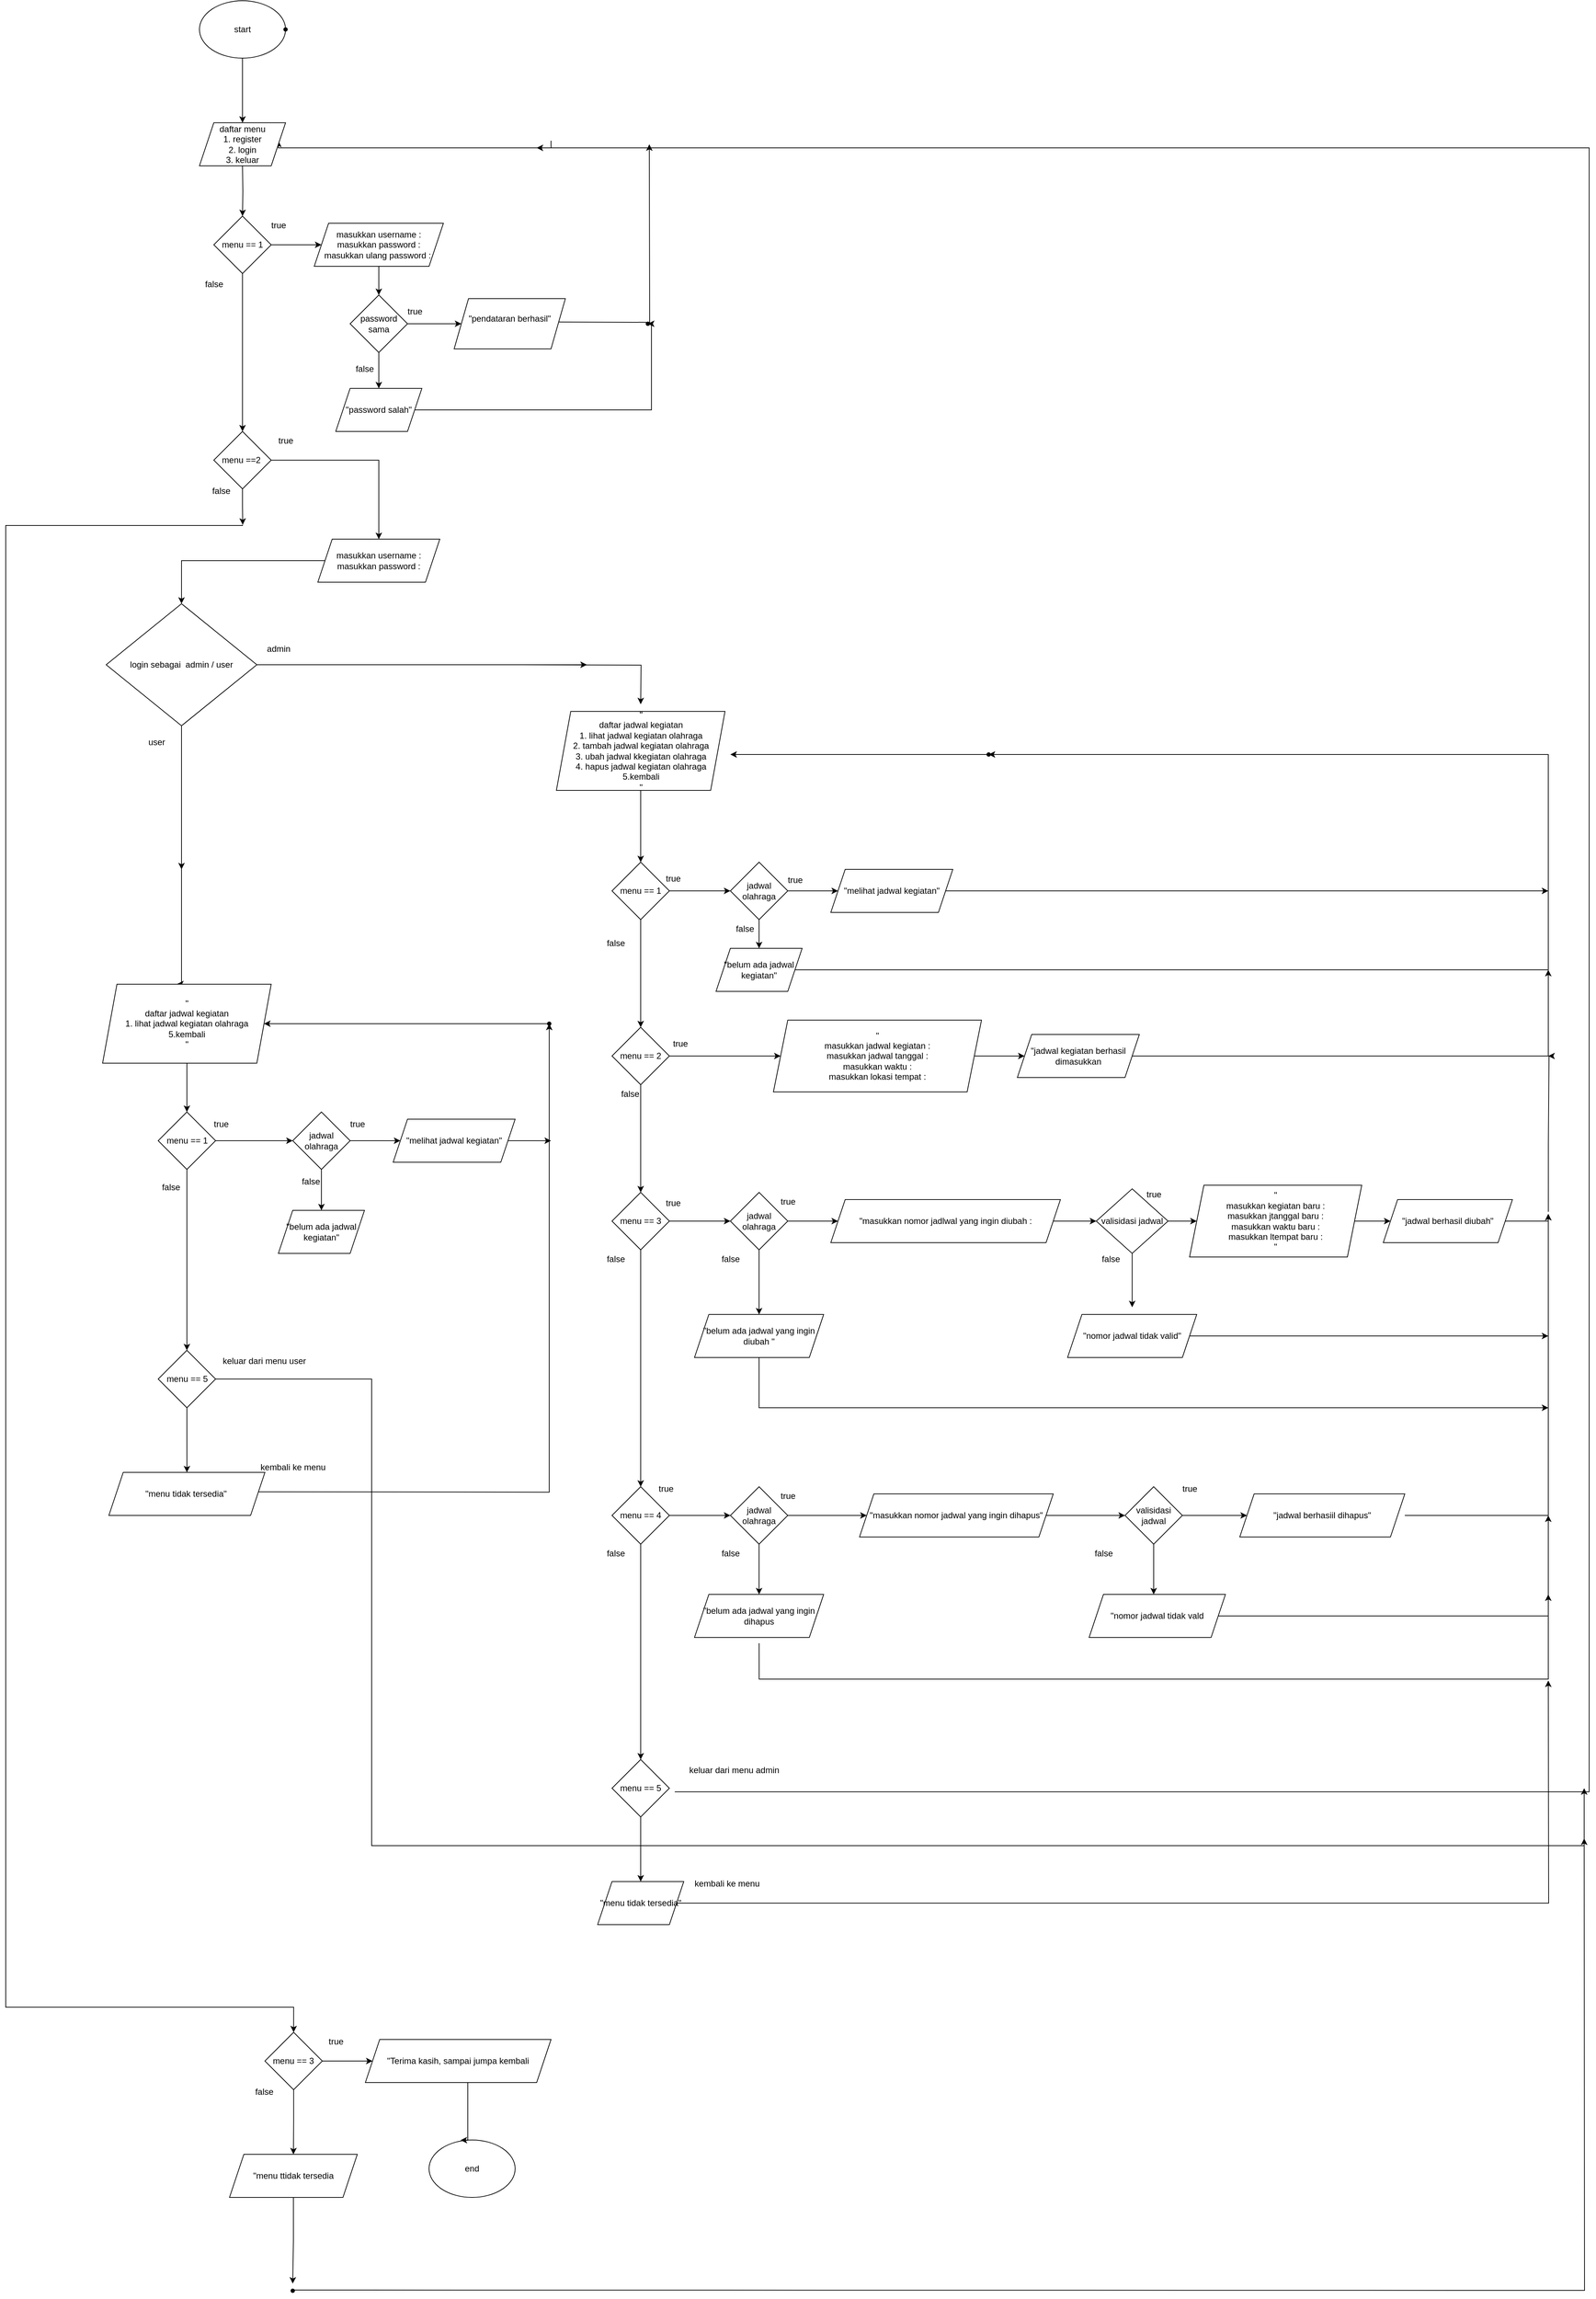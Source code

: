 <mxfile version="24.7.17">
  <diagram id="C5RBs43oDa-KdzZeNtuy" name="Page-1">
    <mxGraphModel dx="2625" dy="1553" grid="1" gridSize="10" guides="1" tooltips="1" connect="1" arrows="1" fold="1" page="1" pageScale="1" pageWidth="827" pageHeight="1169" math="0" shadow="0">
      <root>
        <mxCell id="WIyWlLk6GJQsqaUBKTNV-0" />
        <mxCell id="WIyWlLk6GJQsqaUBKTNV-1" parent="WIyWlLk6GJQsqaUBKTNV-0" />
        <mxCell id="mRxtp63wtM8b86C5hlCR-3" value="" style="edgeStyle=orthogonalEdgeStyle;rounded=0;orthogonalLoop=1;jettySize=auto;html=1;" edge="1" parent="WIyWlLk6GJQsqaUBKTNV-1" source="mRxtp63wtM8b86C5hlCR-1">
          <mxGeometry relative="1" as="geometry">
            <mxPoint x="400.0" y="170" as="targetPoint" />
          </mxGeometry>
        </mxCell>
        <mxCell id="mRxtp63wtM8b86C5hlCR-1" value="start" style="ellipse;whiteSpace=wrap;html=1;" vertex="1" parent="WIyWlLk6GJQsqaUBKTNV-1">
          <mxGeometry x="340" width="120" height="80" as="geometry" />
        </mxCell>
        <mxCell id="mRxtp63wtM8b86C5hlCR-5" value="" style="edgeStyle=orthogonalEdgeStyle;rounded=0;orthogonalLoop=1;jettySize=auto;html=1;" edge="1" parent="WIyWlLk6GJQsqaUBKTNV-1" target="mRxtp63wtM8b86C5hlCR-4">
          <mxGeometry relative="1" as="geometry">
            <mxPoint x="400.0" y="230" as="sourcePoint" />
          </mxGeometry>
        </mxCell>
        <mxCell id="mRxtp63wtM8b86C5hlCR-7" value="" style="edgeStyle=orthogonalEdgeStyle;rounded=0;orthogonalLoop=1;jettySize=auto;html=1;" edge="1" parent="WIyWlLk6GJQsqaUBKTNV-1" source="mRxtp63wtM8b86C5hlCR-4" target="mRxtp63wtM8b86C5hlCR-6">
          <mxGeometry relative="1" as="geometry" />
        </mxCell>
        <mxCell id="mRxtp63wtM8b86C5hlCR-15" value="" style="edgeStyle=orthogonalEdgeStyle;rounded=0;orthogonalLoop=1;jettySize=auto;html=1;" edge="1" parent="WIyWlLk6GJQsqaUBKTNV-1" source="mRxtp63wtM8b86C5hlCR-4" target="mRxtp63wtM8b86C5hlCR-14">
          <mxGeometry relative="1" as="geometry" />
        </mxCell>
        <mxCell id="mRxtp63wtM8b86C5hlCR-4" value="menu == 1" style="rhombus;whiteSpace=wrap;html=1;" vertex="1" parent="WIyWlLk6GJQsqaUBKTNV-1">
          <mxGeometry x="360" y="300" width="80" height="80" as="geometry" />
        </mxCell>
        <mxCell id="mRxtp63wtM8b86C5hlCR-41" value="" style="edgeStyle=orthogonalEdgeStyle;rounded=0;orthogonalLoop=1;jettySize=auto;html=1;" edge="1" parent="WIyWlLk6GJQsqaUBKTNV-1" source="mRxtp63wtM8b86C5hlCR-6" target="mRxtp63wtM8b86C5hlCR-40">
          <mxGeometry relative="1" as="geometry" />
        </mxCell>
        <mxCell id="mRxtp63wtM8b86C5hlCR-6" value="masukkan username :&lt;div&gt;masukkan password :&lt;/div&gt;&lt;div&gt;masukkan ulang password :&amp;nbsp;&lt;/div&gt;" style="shape=parallelogram;perimeter=parallelogramPerimeter;whiteSpace=wrap;html=1;fixedSize=1;" vertex="1" parent="WIyWlLk6GJQsqaUBKTNV-1">
          <mxGeometry x="500" y="310" width="180" height="60" as="geometry" />
        </mxCell>
        <mxCell id="mRxtp63wtM8b86C5hlCR-13" value="" style="edgeStyle=orthogonalEdgeStyle;rounded=0;orthogonalLoop=1;jettySize=auto;html=1;entryX=1;entryY=0.5;entryDx=0;entryDy=0;" edge="1" parent="WIyWlLk6GJQsqaUBKTNV-1">
          <mxGeometry relative="1" as="geometry">
            <mxPoint x="830" y="195" as="sourcePoint" />
            <mxPoint x="450.0" y="195" as="targetPoint" />
            <Array as="points">
              <mxPoint x="830" y="205" />
              <mxPoint x="450" y="205" />
            </Array>
          </mxGeometry>
        </mxCell>
        <mxCell id="mRxtp63wtM8b86C5hlCR-12" value="" style="shape=waypoint;sketch=0;size=6;pointerEvents=1;points=[];fillColor=default;resizable=0;rotatable=0;perimeter=centerPerimeter;snapToPoint=1;" vertex="1" parent="WIyWlLk6GJQsqaUBKTNV-1">
          <mxGeometry x="450" y="30" width="20" height="20" as="geometry" />
        </mxCell>
        <mxCell id="mRxtp63wtM8b86C5hlCR-23" value="" style="edgeStyle=orthogonalEdgeStyle;rounded=0;orthogonalLoop=1;jettySize=auto;html=1;" edge="1" parent="WIyWlLk6GJQsqaUBKTNV-1" source="mRxtp63wtM8b86C5hlCR-14" target="mRxtp63wtM8b86C5hlCR-22">
          <mxGeometry relative="1" as="geometry">
            <Array as="points">
              <mxPoint x="590" y="640" />
            </Array>
          </mxGeometry>
        </mxCell>
        <mxCell id="mRxtp63wtM8b86C5hlCR-168" value="" style="edgeStyle=orthogonalEdgeStyle;rounded=0;orthogonalLoop=1;jettySize=auto;html=1;entryX=0.5;entryY=0;entryDx=0;entryDy=0;" edge="1" parent="WIyWlLk6GJQsqaUBKTNV-1" target="mRxtp63wtM8b86C5hlCR-167">
          <mxGeometry relative="1" as="geometry">
            <mxPoint x="400.0" y="730.0" as="sourcePoint" />
            <mxPoint x="480" y="2795" as="targetPoint" />
            <Array as="points">
              <mxPoint x="70" y="731" />
              <mxPoint x="70" y="2795" />
              <mxPoint x="471" y="2795" />
            </Array>
          </mxGeometry>
        </mxCell>
        <mxCell id="mRxtp63wtM8b86C5hlCR-182" style="edgeStyle=orthogonalEdgeStyle;rounded=0;orthogonalLoop=1;jettySize=auto;html=1;exitX=0.5;exitY=1;exitDx=0;exitDy=0;" edge="1" parent="WIyWlLk6GJQsqaUBKTNV-1" source="mRxtp63wtM8b86C5hlCR-14">
          <mxGeometry relative="1" as="geometry">
            <mxPoint x="400.333" y="730.0" as="targetPoint" />
          </mxGeometry>
        </mxCell>
        <mxCell id="mRxtp63wtM8b86C5hlCR-14" value="menu ==2&amp;nbsp;" style="rhombus;whiteSpace=wrap;html=1;" vertex="1" parent="WIyWlLk6GJQsqaUBKTNV-1">
          <mxGeometry x="360" y="600" width="80" height="80" as="geometry" />
        </mxCell>
        <mxCell id="mRxtp63wtM8b86C5hlCR-19" value="true" style="text;html=1;align=center;verticalAlign=middle;resizable=0;points=[];autosize=1;strokeColor=none;fillColor=none;" vertex="1" parent="WIyWlLk6GJQsqaUBKTNV-1">
          <mxGeometry x="430" y="298" width="40" height="30" as="geometry" />
        </mxCell>
        <mxCell id="mRxtp63wtM8b86C5hlCR-20" value="false" style="text;html=1;align=center;verticalAlign=middle;resizable=0;points=[];autosize=1;strokeColor=none;fillColor=none;" vertex="1" parent="WIyWlLk6GJQsqaUBKTNV-1">
          <mxGeometry x="335" y="380" width="50" height="30" as="geometry" />
        </mxCell>
        <mxCell id="mRxtp63wtM8b86C5hlCR-29" value="" style="edgeStyle=orthogonalEdgeStyle;rounded=0;orthogonalLoop=1;jettySize=auto;html=1;" edge="1" parent="WIyWlLk6GJQsqaUBKTNV-1" source="mRxtp63wtM8b86C5hlCR-22" target="mRxtp63wtM8b86C5hlCR-28">
          <mxGeometry relative="1" as="geometry" />
        </mxCell>
        <mxCell id="mRxtp63wtM8b86C5hlCR-22" value="masukkan username :&lt;div&gt;masukkan password :&lt;/div&gt;" style="shape=parallelogram;perimeter=parallelogramPerimeter;whiteSpace=wrap;html=1;fixedSize=1;" vertex="1" parent="WIyWlLk6GJQsqaUBKTNV-1">
          <mxGeometry x="505" y="750" width="170" height="60" as="geometry" />
        </mxCell>
        <mxCell id="mRxtp63wtM8b86C5hlCR-55" style="edgeStyle=orthogonalEdgeStyle;rounded=0;orthogonalLoop=1;jettySize=auto;html=1;entryX=0.442;entryY=-0.003;entryDx=0;entryDy=0;entryPerimeter=0;" edge="1" parent="WIyWlLk6GJQsqaUBKTNV-1" target="mRxtp63wtM8b86C5hlCR-145">
          <mxGeometry relative="1" as="geometry">
            <mxPoint x="590" y="1340" as="targetPoint" />
            <mxPoint x="315" y="1160" as="sourcePoint" />
            <Array as="points">
              <mxPoint x="315" y="1370" />
            </Array>
          </mxGeometry>
        </mxCell>
        <mxCell id="mRxtp63wtM8b86C5hlCR-28" value="login sebagai&amp;nbsp; admin / user" style="rhombus;whiteSpace=wrap;html=1;" vertex="1" parent="WIyWlLk6GJQsqaUBKTNV-1">
          <mxGeometry x="210" y="840" width="210" height="170" as="geometry" />
        </mxCell>
        <mxCell id="mRxtp63wtM8b86C5hlCR-61" value="" style="edgeStyle=orthogonalEdgeStyle;rounded=0;orthogonalLoop=1;jettySize=auto;html=1;" edge="1" parent="WIyWlLk6GJQsqaUBKTNV-1">
          <mxGeometry relative="1" as="geometry">
            <mxPoint x="955" y="1100" as="sourcePoint" />
            <mxPoint x="955" y="1200" as="targetPoint" />
          </mxGeometry>
        </mxCell>
        <mxCell id="mRxtp63wtM8b86C5hlCR-222" style="edgeStyle=orthogonalEdgeStyle;rounded=0;orthogonalLoop=1;jettySize=auto;html=1;exitX=1;exitY=0.5;exitDx=0;exitDy=0;" edge="1" parent="WIyWlLk6GJQsqaUBKTNV-1" source="mRxtp63wtM8b86C5hlCR-38">
          <mxGeometry relative="1" as="geometry">
            <mxPoint x="450.148" y="200" as="targetPoint" />
          </mxGeometry>
        </mxCell>
        <mxCell id="mRxtp63wtM8b86C5hlCR-38" value="daftar menu&lt;div&gt;1. register&lt;/div&gt;&lt;div&gt;2. login&lt;/div&gt;&lt;div&gt;3. keluar&lt;/div&gt;" style="shape=parallelogram;perimeter=parallelogramPerimeter;whiteSpace=wrap;html=1;fixedSize=1;" vertex="1" parent="WIyWlLk6GJQsqaUBKTNV-1">
          <mxGeometry x="340" y="170" width="120" height="60" as="geometry" />
        </mxCell>
        <mxCell id="mRxtp63wtM8b86C5hlCR-43" value="" style="edgeStyle=orthogonalEdgeStyle;rounded=0;orthogonalLoop=1;jettySize=auto;html=1;" edge="1" parent="WIyWlLk6GJQsqaUBKTNV-1" source="mRxtp63wtM8b86C5hlCR-40" target="mRxtp63wtM8b86C5hlCR-42">
          <mxGeometry relative="1" as="geometry" />
        </mxCell>
        <mxCell id="mRxtp63wtM8b86C5hlCR-45" value="" style="edgeStyle=orthogonalEdgeStyle;rounded=0;orthogonalLoop=1;jettySize=auto;html=1;" edge="1" parent="WIyWlLk6GJQsqaUBKTNV-1" source="mRxtp63wtM8b86C5hlCR-40" target="mRxtp63wtM8b86C5hlCR-44">
          <mxGeometry relative="1" as="geometry" />
        </mxCell>
        <mxCell id="mRxtp63wtM8b86C5hlCR-40" value="password sama" style="rhombus;whiteSpace=wrap;html=1;" vertex="1" parent="WIyWlLk6GJQsqaUBKTNV-1">
          <mxGeometry x="550" y="410" width="80" height="80" as="geometry" />
        </mxCell>
        <mxCell id="mRxtp63wtM8b86C5hlCR-49" value="" style="edgeStyle=orthogonalEdgeStyle;rounded=0;orthogonalLoop=1;jettySize=auto;html=1;" edge="1" parent="WIyWlLk6GJQsqaUBKTNV-1">
          <mxGeometry relative="1" as="geometry">
            <mxPoint x="827.001" y="447.457" as="sourcePoint" />
            <mxPoint x="967" y="200" as="targetPoint" />
          </mxGeometry>
        </mxCell>
        <mxCell id="mRxtp63wtM8b86C5hlCR-42" value="&quot;pendataran berhasil&quot;&lt;div&gt;&lt;br&gt;&lt;/div&gt;" style="shape=parallelogram;perimeter=parallelogramPerimeter;whiteSpace=wrap;html=1;fixedSize=1;" vertex="1" parent="WIyWlLk6GJQsqaUBKTNV-1">
          <mxGeometry x="695" y="415" width="155" height="70" as="geometry" />
        </mxCell>
        <mxCell id="mRxtp63wtM8b86C5hlCR-47" value="" style="edgeStyle=orthogonalEdgeStyle;rounded=0;orthogonalLoop=1;jettySize=auto;html=1;" edge="1" parent="WIyWlLk6GJQsqaUBKTNV-1" source="mRxtp63wtM8b86C5hlCR-44" target="mRxtp63wtM8b86C5hlCR-46">
          <mxGeometry relative="1" as="geometry">
            <Array as="points">
              <mxPoint x="970" y="570" />
              <mxPoint x="970" y="450" />
            </Array>
          </mxGeometry>
        </mxCell>
        <mxCell id="mRxtp63wtM8b86C5hlCR-44" value="&quot;password salah&quot;" style="shape=parallelogram;perimeter=parallelogramPerimeter;whiteSpace=wrap;html=1;fixedSize=1;" vertex="1" parent="WIyWlLk6GJQsqaUBKTNV-1">
          <mxGeometry x="530" y="540" width="120" height="60" as="geometry" />
        </mxCell>
        <mxCell id="mRxtp63wtM8b86C5hlCR-46" value="" style="shape=waypoint;sketch=0;size=6;pointerEvents=1;points=[];fillColor=default;resizable=0;rotatable=0;perimeter=centerPerimeter;snapToPoint=1;" vertex="1" parent="WIyWlLk6GJQsqaUBKTNV-1">
          <mxGeometry x="955" y="440" width="20" height="20" as="geometry" />
        </mxCell>
        <mxCell id="mRxtp63wtM8b86C5hlCR-51" value="true" style="text;html=1;align=center;verticalAlign=middle;resizable=0;points=[];autosize=1;strokeColor=none;fillColor=none;" vertex="1" parent="WIyWlLk6GJQsqaUBKTNV-1">
          <mxGeometry x="620" y="418" width="40" height="30" as="geometry" />
        </mxCell>
        <mxCell id="mRxtp63wtM8b86C5hlCR-53" value="false" style="text;html=1;align=center;verticalAlign=middle;resizable=0;points=[];autosize=1;strokeColor=none;fillColor=none;" vertex="1" parent="WIyWlLk6GJQsqaUBKTNV-1">
          <mxGeometry x="545" y="498" width="50" height="30" as="geometry" />
        </mxCell>
        <mxCell id="mRxtp63wtM8b86C5hlCR-56" value="" style="edgeStyle=orthogonalEdgeStyle;rounded=0;orthogonalLoop=1;jettySize=auto;html=1;" edge="1" parent="WIyWlLk6GJQsqaUBKTNV-1" source="mRxtp63wtM8b86C5hlCR-28">
          <mxGeometry relative="1" as="geometry">
            <mxPoint x="315" y="1210" as="targetPoint" />
            <mxPoint x="485" y="925" as="sourcePoint" />
            <Array as="points">
              <mxPoint x="315" y="1070" />
              <mxPoint x="315" y="1070" />
            </Array>
          </mxGeometry>
        </mxCell>
        <mxCell id="mRxtp63wtM8b86C5hlCR-57" value="" style="edgeStyle=orthogonalEdgeStyle;rounded=0;orthogonalLoop=1;jettySize=auto;html=1;" edge="1" parent="WIyWlLk6GJQsqaUBKTNV-1" source="mRxtp63wtM8b86C5hlCR-28">
          <mxGeometry relative="1" as="geometry">
            <mxPoint x="880" y="925" as="targetPoint" />
            <mxPoint x="695" y="925" as="sourcePoint" />
            <Array as="points" />
          </mxGeometry>
        </mxCell>
        <mxCell id="mRxtp63wtM8b86C5hlCR-59" style="edgeStyle=orthogonalEdgeStyle;rounded=0;orthogonalLoop=1;jettySize=auto;html=1;entryX=0.5;entryY=0;entryDx=0;entryDy=0;" edge="1" parent="WIyWlLk6GJQsqaUBKTNV-1">
          <mxGeometry relative="1" as="geometry">
            <mxPoint x="955" y="980" as="targetPoint" />
            <mxPoint x="790" y="925" as="sourcePoint" />
          </mxGeometry>
        </mxCell>
        <mxCell id="mRxtp63wtM8b86C5hlCR-62" style="edgeStyle=orthogonalEdgeStyle;rounded=0;orthogonalLoop=1;jettySize=auto;html=1;" edge="1" parent="WIyWlLk6GJQsqaUBKTNV-1" source="mRxtp63wtM8b86C5hlCR-60">
          <mxGeometry relative="1" as="geometry">
            <mxPoint x="1080" y="1240" as="targetPoint" />
          </mxGeometry>
        </mxCell>
        <mxCell id="mRxtp63wtM8b86C5hlCR-85" value="" style="edgeStyle=orthogonalEdgeStyle;rounded=0;orthogonalLoop=1;jettySize=auto;html=1;" edge="1" parent="WIyWlLk6GJQsqaUBKTNV-1" source="mRxtp63wtM8b86C5hlCR-60" target="mRxtp63wtM8b86C5hlCR-84">
          <mxGeometry relative="1" as="geometry" />
        </mxCell>
        <mxCell id="mRxtp63wtM8b86C5hlCR-60" value="menu == 1" style="rhombus;whiteSpace=wrap;html=1;" vertex="1" parent="WIyWlLk6GJQsqaUBKTNV-1">
          <mxGeometry x="915" y="1200" width="80" height="80" as="geometry" />
        </mxCell>
        <mxCell id="mRxtp63wtM8b86C5hlCR-63" value="&quot;&lt;div&gt;daftar jadwal kegiatan&lt;/div&gt;&lt;div&gt;1. lihat jadwal kegiatan olahraga&lt;/div&gt;&lt;div&gt;2. tambah jadwal kegiatan olahraga&lt;/div&gt;&lt;div&gt;3. ubah jadwal kkegiatan olahraga&lt;/div&gt;&lt;div&gt;4. hapus jadwal kegiatan olahraga&lt;/div&gt;&lt;div&gt;5.kembali&lt;/div&gt;&lt;div&gt;&quot;&lt;/div&gt;" style="shape=parallelogram;perimeter=parallelogramPerimeter;whiteSpace=wrap;html=1;fixedSize=1;" vertex="1" parent="WIyWlLk6GJQsqaUBKTNV-1">
          <mxGeometry x="837.5" y="990" width="235" height="110" as="geometry" />
        </mxCell>
        <mxCell id="mRxtp63wtM8b86C5hlCR-68" value="" style="edgeStyle=orthogonalEdgeStyle;rounded=0;orthogonalLoop=1;jettySize=auto;html=1;" edge="1" parent="WIyWlLk6GJQsqaUBKTNV-1" source="mRxtp63wtM8b86C5hlCR-66" target="mRxtp63wtM8b86C5hlCR-67">
          <mxGeometry relative="1" as="geometry" />
        </mxCell>
        <mxCell id="mRxtp63wtM8b86C5hlCR-70" value="" style="edgeStyle=orthogonalEdgeStyle;rounded=0;orthogonalLoop=1;jettySize=auto;html=1;" edge="1" parent="WIyWlLk6GJQsqaUBKTNV-1" source="mRxtp63wtM8b86C5hlCR-66" target="mRxtp63wtM8b86C5hlCR-69">
          <mxGeometry relative="1" as="geometry" />
        </mxCell>
        <mxCell id="mRxtp63wtM8b86C5hlCR-66" value="jadwal olahraga" style="rhombus;whiteSpace=wrap;html=1;" vertex="1" parent="WIyWlLk6GJQsqaUBKTNV-1">
          <mxGeometry x="1080" y="1200" width="80" height="80" as="geometry" />
        </mxCell>
        <mxCell id="mRxtp63wtM8b86C5hlCR-72" style="edgeStyle=orthogonalEdgeStyle;rounded=0;orthogonalLoop=1;jettySize=auto;html=1;" edge="1" parent="WIyWlLk6GJQsqaUBKTNV-1" source="mRxtp63wtM8b86C5hlCR-67">
          <mxGeometry relative="1" as="geometry">
            <mxPoint x="2220" y="1240" as="targetPoint" />
          </mxGeometry>
        </mxCell>
        <mxCell id="mRxtp63wtM8b86C5hlCR-67" value="&quot;&lt;span style=&quot;background-color: initial;&quot;&gt;melihat jadwal kegiatan&quot;&lt;/span&gt;" style="shape=parallelogram;perimeter=parallelogramPerimeter;whiteSpace=wrap;html=1;fixedSize=1;" vertex="1" parent="WIyWlLk6GJQsqaUBKTNV-1">
          <mxGeometry x="1220" y="1210" width="170" height="60" as="geometry" />
        </mxCell>
        <mxCell id="mRxtp63wtM8b86C5hlCR-71" style="edgeStyle=orthogonalEdgeStyle;rounded=0;orthogonalLoop=1;jettySize=auto;html=1;" edge="1" parent="WIyWlLk6GJQsqaUBKTNV-1" source="mRxtp63wtM8b86C5hlCR-69">
          <mxGeometry relative="1" as="geometry">
            <mxPoint x="1440" y="1050" as="targetPoint" />
            <Array as="points">
              <mxPoint x="2220" y="1350" />
              <mxPoint x="2220" y="1050" />
            </Array>
          </mxGeometry>
        </mxCell>
        <mxCell id="mRxtp63wtM8b86C5hlCR-69" value="&quot;belum ada jadwal kegiatan&quot;" style="shape=parallelogram;perimeter=parallelogramPerimeter;whiteSpace=wrap;html=1;fixedSize=1;" vertex="1" parent="WIyWlLk6GJQsqaUBKTNV-1">
          <mxGeometry x="1060" y="1320" width="120" height="60" as="geometry" />
        </mxCell>
        <mxCell id="mRxtp63wtM8b86C5hlCR-79" style="edgeStyle=orthogonalEdgeStyle;rounded=0;orthogonalLoop=1;jettySize=auto;html=1;" edge="1" parent="WIyWlLk6GJQsqaUBKTNV-1" source="mRxtp63wtM8b86C5hlCR-76">
          <mxGeometry relative="1" as="geometry">
            <mxPoint x="1080" y="1050.0" as="targetPoint" />
          </mxGeometry>
        </mxCell>
        <mxCell id="mRxtp63wtM8b86C5hlCR-76" value="" style="shape=waypoint;sketch=0;size=6;pointerEvents=1;points=[];fillColor=none;resizable=0;rotatable=0;perimeter=centerPerimeter;snapToPoint=1;" vertex="1" parent="WIyWlLk6GJQsqaUBKTNV-1">
          <mxGeometry x="1430" y="1040" width="20" height="20" as="geometry" />
        </mxCell>
        <mxCell id="mRxtp63wtM8b86C5hlCR-80" value="true" style="text;html=1;align=center;verticalAlign=middle;resizable=0;points=[];autosize=1;strokeColor=none;fillColor=none;" vertex="1" parent="WIyWlLk6GJQsqaUBKTNV-1">
          <mxGeometry x="1150" y="1210" width="40" height="30" as="geometry" />
        </mxCell>
        <mxCell id="mRxtp63wtM8b86C5hlCR-82" value="false" style="text;html=1;align=center;verticalAlign=middle;resizable=0;points=[];autosize=1;strokeColor=none;fillColor=none;" vertex="1" parent="WIyWlLk6GJQsqaUBKTNV-1">
          <mxGeometry x="1075" y="1278" width="50" height="30" as="geometry" />
        </mxCell>
        <mxCell id="mRxtp63wtM8b86C5hlCR-83" value="true" style="text;html=1;align=center;verticalAlign=middle;resizable=0;points=[];autosize=1;strokeColor=none;fillColor=none;" vertex="1" parent="WIyWlLk6GJQsqaUBKTNV-1">
          <mxGeometry x="980" y="1208" width="40" height="30" as="geometry" />
        </mxCell>
        <mxCell id="mRxtp63wtM8b86C5hlCR-87" style="edgeStyle=orthogonalEdgeStyle;rounded=0;orthogonalLoop=1;jettySize=auto;html=1;" edge="1" parent="WIyWlLk6GJQsqaUBKTNV-1" source="mRxtp63wtM8b86C5hlCR-84" target="mRxtp63wtM8b86C5hlCR-88">
          <mxGeometry relative="1" as="geometry">
            <mxPoint x="1090" y="1470" as="targetPoint" />
          </mxGeometry>
        </mxCell>
        <mxCell id="mRxtp63wtM8b86C5hlCR-96" value="" style="edgeStyle=orthogonalEdgeStyle;rounded=0;orthogonalLoop=1;jettySize=auto;html=1;" edge="1" parent="WIyWlLk6GJQsqaUBKTNV-1" source="mRxtp63wtM8b86C5hlCR-84" target="mRxtp63wtM8b86C5hlCR-95">
          <mxGeometry relative="1" as="geometry" />
        </mxCell>
        <mxCell id="mRxtp63wtM8b86C5hlCR-84" value="menu == 2" style="rhombus;whiteSpace=wrap;html=1;" vertex="1" parent="WIyWlLk6GJQsqaUBKTNV-1">
          <mxGeometry x="915" y="1430" width="80" height="80" as="geometry" />
        </mxCell>
        <mxCell id="mRxtp63wtM8b86C5hlCR-86" value="false" style="text;html=1;align=center;verticalAlign=middle;resizable=0;points=[];autosize=1;strokeColor=none;fillColor=none;" vertex="1" parent="WIyWlLk6GJQsqaUBKTNV-1">
          <mxGeometry x="895" y="1298" width="50" height="30" as="geometry" />
        </mxCell>
        <mxCell id="mRxtp63wtM8b86C5hlCR-90" value="" style="edgeStyle=orthogonalEdgeStyle;rounded=0;orthogonalLoop=1;jettySize=auto;html=1;" edge="1" parent="WIyWlLk6GJQsqaUBKTNV-1" source="mRxtp63wtM8b86C5hlCR-88" target="mRxtp63wtM8b86C5hlCR-89">
          <mxGeometry relative="1" as="geometry" />
        </mxCell>
        <mxCell id="mRxtp63wtM8b86C5hlCR-88" value="&lt;div&gt;&quot;&lt;/div&gt;masukkan jadwal kegiatan :&lt;div&gt;masukkan jadwal tanggal :&lt;/div&gt;&lt;div&gt;masukkan waktu :&lt;/div&gt;&lt;div&gt;masukkan lokasi tempat :&lt;/div&gt;" style="shape=parallelogram;perimeter=parallelogramPerimeter;whiteSpace=wrap;html=1;fixedSize=1;" vertex="1" parent="WIyWlLk6GJQsqaUBKTNV-1">
          <mxGeometry x="1140" y="1420" width="290" height="100" as="geometry" />
        </mxCell>
        <mxCell id="mRxtp63wtM8b86C5hlCR-93" style="edgeStyle=orthogonalEdgeStyle;rounded=0;orthogonalLoop=1;jettySize=auto;html=1;" edge="1" parent="WIyWlLk6GJQsqaUBKTNV-1" source="mRxtp63wtM8b86C5hlCR-89">
          <mxGeometry relative="1" as="geometry">
            <mxPoint x="2220" y="1350" as="targetPoint" />
            <Array as="points">
              <mxPoint x="2220" y="1470" />
            </Array>
          </mxGeometry>
        </mxCell>
        <mxCell id="mRxtp63wtM8b86C5hlCR-89" value="&quot;jadwal kegiatan berhasil dimasukkan" style="shape=parallelogram;perimeter=parallelogramPerimeter;whiteSpace=wrap;html=1;fixedSize=1;" vertex="1" parent="WIyWlLk6GJQsqaUBKTNV-1">
          <mxGeometry x="1480" y="1440" width="170" height="60" as="geometry" />
        </mxCell>
        <mxCell id="mRxtp63wtM8b86C5hlCR-94" value="true" style="text;html=1;align=center;verticalAlign=middle;resizable=0;points=[];autosize=1;strokeColor=none;fillColor=none;" vertex="1" parent="WIyWlLk6GJQsqaUBKTNV-1">
          <mxGeometry x="990" y="1438" width="40" height="30" as="geometry" />
        </mxCell>
        <mxCell id="mRxtp63wtM8b86C5hlCR-97" style="edgeStyle=orthogonalEdgeStyle;rounded=0;orthogonalLoop=1;jettySize=auto;html=1;" edge="1" parent="WIyWlLk6GJQsqaUBKTNV-1" source="mRxtp63wtM8b86C5hlCR-95">
          <mxGeometry relative="1" as="geometry">
            <mxPoint x="1080" y="1700" as="targetPoint" />
          </mxGeometry>
        </mxCell>
        <mxCell id="mRxtp63wtM8b86C5hlCR-109" value="" style="edgeStyle=orthogonalEdgeStyle;rounded=0;orthogonalLoop=1;jettySize=auto;html=1;" edge="1" parent="WIyWlLk6GJQsqaUBKTNV-1" source="mRxtp63wtM8b86C5hlCR-95" target="mRxtp63wtM8b86C5hlCR-108">
          <mxGeometry relative="1" as="geometry" />
        </mxCell>
        <mxCell id="mRxtp63wtM8b86C5hlCR-95" value="menu == 3" style="rhombus;whiteSpace=wrap;html=1;" vertex="1" parent="WIyWlLk6GJQsqaUBKTNV-1">
          <mxGeometry x="915" y="1660" width="80" height="80" as="geometry" />
        </mxCell>
        <mxCell id="mRxtp63wtM8b86C5hlCR-100" value="" style="edgeStyle=orthogonalEdgeStyle;rounded=0;orthogonalLoop=1;jettySize=auto;html=1;" edge="1" parent="WIyWlLk6GJQsqaUBKTNV-1" source="mRxtp63wtM8b86C5hlCR-98" target="mRxtp63wtM8b86C5hlCR-99">
          <mxGeometry relative="1" as="geometry" />
        </mxCell>
        <mxCell id="mRxtp63wtM8b86C5hlCR-106" value="" style="edgeStyle=orthogonalEdgeStyle;rounded=0;orthogonalLoop=1;jettySize=auto;html=1;" edge="1" parent="WIyWlLk6GJQsqaUBKTNV-1" source="mRxtp63wtM8b86C5hlCR-98" target="mRxtp63wtM8b86C5hlCR-105">
          <mxGeometry relative="1" as="geometry" />
        </mxCell>
        <mxCell id="mRxtp63wtM8b86C5hlCR-98" value="jadwal olahraga" style="rhombus;whiteSpace=wrap;html=1;" vertex="1" parent="WIyWlLk6GJQsqaUBKTNV-1">
          <mxGeometry x="1080" y="1660" width="80" height="80" as="geometry" />
        </mxCell>
        <mxCell id="mRxtp63wtM8b86C5hlCR-102" value="" style="edgeStyle=orthogonalEdgeStyle;rounded=0;orthogonalLoop=1;jettySize=auto;html=1;" edge="1" parent="WIyWlLk6GJQsqaUBKTNV-1" source="mRxtp63wtM8b86C5hlCR-99" target="mRxtp63wtM8b86C5hlCR-113">
          <mxGeometry relative="1" as="geometry">
            <mxPoint x="1620" y="1690" as="targetPoint" />
            <Array as="points" />
          </mxGeometry>
        </mxCell>
        <mxCell id="mRxtp63wtM8b86C5hlCR-99" value="&quot;masukkan nomor jadlwal yang ingin diubah :" style="shape=parallelogram;perimeter=parallelogramPerimeter;whiteSpace=wrap;html=1;fixedSize=1;" vertex="1" parent="WIyWlLk6GJQsqaUBKTNV-1">
          <mxGeometry x="1220" y="1670" width="320" height="60" as="geometry" />
        </mxCell>
        <mxCell id="mRxtp63wtM8b86C5hlCR-104" value="" style="edgeStyle=orthogonalEdgeStyle;rounded=0;orthogonalLoop=1;jettySize=auto;html=1;" edge="1" parent="WIyWlLk6GJQsqaUBKTNV-1" source="mRxtp63wtM8b86C5hlCR-101" target="mRxtp63wtM8b86C5hlCR-103">
          <mxGeometry relative="1" as="geometry" />
        </mxCell>
        <mxCell id="mRxtp63wtM8b86C5hlCR-101" value="&quot;&lt;div&gt;masukkan kegiatan baru :&lt;/div&gt;&lt;div&gt;masukkan jtanggal baru :&lt;/div&gt;&lt;div&gt;masukkan waktu baru :&lt;/div&gt;&lt;div&gt;masukkan ltempat baru :&lt;/div&gt;&lt;div&gt;&quot;&lt;/div&gt;" style="shape=parallelogram;perimeter=parallelogramPerimeter;whiteSpace=wrap;html=1;fixedSize=1;" vertex="1" parent="WIyWlLk6GJQsqaUBKTNV-1">
          <mxGeometry x="1720" y="1650" width="240" height="100" as="geometry" />
        </mxCell>
        <mxCell id="mRxtp63wtM8b86C5hlCR-107" style="edgeStyle=orthogonalEdgeStyle;rounded=0;orthogonalLoop=1;jettySize=auto;html=1;" edge="1" parent="WIyWlLk6GJQsqaUBKTNV-1">
          <mxGeometry relative="1" as="geometry">
            <mxPoint x="2220" y="1470" as="targetPoint" />
            <mxPoint x="2220.077" y="1687.03" as="sourcePoint" />
            <Array as="points">
              <mxPoint x="2220" y="1593.03" />
              <mxPoint x="2221" y="1497.03" />
            </Array>
          </mxGeometry>
        </mxCell>
        <mxCell id="mRxtp63wtM8b86C5hlCR-159" style="edgeStyle=orthogonalEdgeStyle;rounded=0;orthogonalLoop=1;jettySize=auto;html=1;" edge="1" parent="WIyWlLk6GJQsqaUBKTNV-1" source="mRxtp63wtM8b86C5hlCR-103">
          <mxGeometry relative="1" as="geometry">
            <mxPoint x="2220" y="1690" as="targetPoint" />
            <Array as="points">
              <mxPoint x="2220" y="1700" />
            </Array>
          </mxGeometry>
        </mxCell>
        <mxCell id="mRxtp63wtM8b86C5hlCR-103" value="&quot;jadwal berhasil diubah&quot;" style="shape=parallelogram;perimeter=parallelogramPerimeter;whiteSpace=wrap;html=1;fixedSize=1;" vertex="1" parent="WIyWlLk6GJQsqaUBKTNV-1">
          <mxGeometry x="1990" y="1670" width="180" height="60" as="geometry" />
        </mxCell>
        <mxCell id="mRxtp63wtM8b86C5hlCR-134" style="edgeStyle=orthogonalEdgeStyle;rounded=0;orthogonalLoop=1;jettySize=auto;html=1;" edge="1" parent="WIyWlLk6GJQsqaUBKTNV-1" source="mRxtp63wtM8b86C5hlCR-105">
          <mxGeometry relative="1" as="geometry">
            <mxPoint x="2220" y="1960" as="targetPoint" />
            <Array as="points">
              <mxPoint x="1120" y="1960" />
              <mxPoint x="1600" y="1960" />
            </Array>
          </mxGeometry>
        </mxCell>
        <mxCell id="mRxtp63wtM8b86C5hlCR-105" value="&quot;belum ada jadwal yang ingin diubah &quot;" style="shape=parallelogram;perimeter=parallelogramPerimeter;whiteSpace=wrap;html=1;fixedSize=1;" vertex="1" parent="WIyWlLk6GJQsqaUBKTNV-1">
          <mxGeometry x="1030" y="1830" width="180" height="60" as="geometry" />
        </mxCell>
        <mxCell id="mRxtp63wtM8b86C5hlCR-120" style="edgeStyle=orthogonalEdgeStyle;rounded=0;orthogonalLoop=1;jettySize=auto;html=1;" edge="1" parent="WIyWlLk6GJQsqaUBKTNV-1" source="mRxtp63wtM8b86C5hlCR-108">
          <mxGeometry relative="1" as="geometry">
            <mxPoint x="1080" y="2110" as="targetPoint" />
          </mxGeometry>
        </mxCell>
        <mxCell id="mRxtp63wtM8b86C5hlCR-138" value="" style="edgeStyle=orthogonalEdgeStyle;rounded=0;orthogonalLoop=1;jettySize=auto;html=1;" edge="1" parent="WIyWlLk6GJQsqaUBKTNV-1" source="mRxtp63wtM8b86C5hlCR-108" target="mRxtp63wtM8b86C5hlCR-137">
          <mxGeometry relative="1" as="geometry" />
        </mxCell>
        <mxCell id="mRxtp63wtM8b86C5hlCR-108" value="menu == 4" style="rhombus;whiteSpace=wrap;html=1;" vertex="1" parent="WIyWlLk6GJQsqaUBKTNV-1">
          <mxGeometry x="915" y="2070" width="80" height="80" as="geometry" />
        </mxCell>
        <mxCell id="mRxtp63wtM8b86C5hlCR-115" style="edgeStyle=orthogonalEdgeStyle;rounded=0;orthogonalLoop=1;jettySize=auto;html=1;" edge="1" parent="WIyWlLk6GJQsqaUBKTNV-1" source="mRxtp63wtM8b86C5hlCR-113" target="mRxtp63wtM8b86C5hlCR-101">
          <mxGeometry relative="1" as="geometry" />
        </mxCell>
        <mxCell id="mRxtp63wtM8b86C5hlCR-118" style="edgeStyle=orthogonalEdgeStyle;rounded=0;orthogonalLoop=1;jettySize=auto;html=1;" edge="1" parent="WIyWlLk6GJQsqaUBKTNV-1" source="mRxtp63wtM8b86C5hlCR-113">
          <mxGeometry relative="1" as="geometry">
            <mxPoint x="1640" y="1820" as="targetPoint" />
          </mxGeometry>
        </mxCell>
        <mxCell id="mRxtp63wtM8b86C5hlCR-113" value="valisidasi jadwal" style="rhombus;whiteSpace=wrap;html=1;" vertex="1" parent="WIyWlLk6GJQsqaUBKTNV-1">
          <mxGeometry x="1590" y="1655" width="100" height="90" as="geometry" />
        </mxCell>
        <mxCell id="mRxtp63wtM8b86C5hlCR-132" style="edgeStyle=orthogonalEdgeStyle;rounded=0;orthogonalLoop=1;jettySize=auto;html=1;" edge="1" parent="WIyWlLk6GJQsqaUBKTNV-1" source="mRxtp63wtM8b86C5hlCR-119">
          <mxGeometry relative="1" as="geometry">
            <mxPoint x="2220" y="1860" as="targetPoint" />
            <Array as="points">
              <mxPoint x="2080" y="1860" />
            </Array>
          </mxGeometry>
        </mxCell>
        <mxCell id="mRxtp63wtM8b86C5hlCR-119" value="&quot;nomor jadwal tidak valid&quot;" style="shape=parallelogram;perimeter=parallelogramPerimeter;whiteSpace=wrap;html=1;fixedSize=1;" vertex="1" parent="WIyWlLk6GJQsqaUBKTNV-1">
          <mxGeometry x="1550" y="1830" width="180" height="60" as="geometry" />
        </mxCell>
        <mxCell id="mRxtp63wtM8b86C5hlCR-122" style="edgeStyle=orthogonalEdgeStyle;rounded=0;orthogonalLoop=1;jettySize=auto;html=1;" edge="1" parent="WIyWlLk6GJQsqaUBKTNV-1" source="mRxtp63wtM8b86C5hlCR-121">
          <mxGeometry relative="1" as="geometry">
            <mxPoint x="1120" y="2220" as="targetPoint" />
          </mxGeometry>
        </mxCell>
        <mxCell id="mRxtp63wtM8b86C5hlCR-123" style="edgeStyle=orthogonalEdgeStyle;rounded=0;orthogonalLoop=1;jettySize=auto;html=1;" edge="1" parent="WIyWlLk6GJQsqaUBKTNV-1" source="mRxtp63wtM8b86C5hlCR-121">
          <mxGeometry relative="1" as="geometry">
            <mxPoint x="1270" y="2110" as="targetPoint" />
          </mxGeometry>
        </mxCell>
        <mxCell id="mRxtp63wtM8b86C5hlCR-121" value="jadwal olahraga" style="rhombus;whiteSpace=wrap;html=1;" vertex="1" parent="WIyWlLk6GJQsqaUBKTNV-1">
          <mxGeometry x="1080" y="2070" width="80" height="80" as="geometry" />
        </mxCell>
        <mxCell id="mRxtp63wtM8b86C5hlCR-126" style="edgeStyle=orthogonalEdgeStyle;rounded=0;orthogonalLoop=1;jettySize=auto;html=1;entryX=0;entryY=0.5;entryDx=0;entryDy=0;" edge="1" parent="WIyWlLk6GJQsqaUBKTNV-1" source="mRxtp63wtM8b86C5hlCR-124" target="mRxtp63wtM8b86C5hlCR-127">
          <mxGeometry relative="1" as="geometry">
            <mxPoint x="1620" y="2110" as="targetPoint" />
          </mxGeometry>
        </mxCell>
        <mxCell id="mRxtp63wtM8b86C5hlCR-124" value="&quot;masukkan nomor jadwal yang ingin dihapus&quot;" style="shape=parallelogram;perimeter=parallelogramPerimeter;whiteSpace=wrap;html=1;fixedSize=1;" vertex="1" parent="WIyWlLk6GJQsqaUBKTNV-1">
          <mxGeometry x="1260" y="2080" width="270" height="60" as="geometry" />
        </mxCell>
        <mxCell id="mRxtp63wtM8b86C5hlCR-135" style="edgeStyle=orthogonalEdgeStyle;rounded=0;orthogonalLoop=1;jettySize=auto;html=1;" edge="1" parent="WIyWlLk6GJQsqaUBKTNV-1">
          <mxGeometry relative="1" as="geometry">
            <mxPoint x="1120.067" y="2288" as="sourcePoint" />
            <mxPoint x="2220" y="2110" as="targetPoint" />
            <Array as="points">
              <mxPoint x="1120" y="2338" />
              <mxPoint x="2220" y="2338" />
              <mxPoint x="2220" y="2248" />
            </Array>
          </mxGeometry>
        </mxCell>
        <mxCell id="mRxtp63wtM8b86C5hlCR-125" value="&quot;belum ada jadwal yang ingin dihapus" style="shape=parallelogram;perimeter=parallelogramPerimeter;whiteSpace=wrap;html=1;fixedSize=1;" vertex="1" parent="WIyWlLk6GJQsqaUBKTNV-1">
          <mxGeometry x="1030" y="2220" width="180" height="60" as="geometry" />
        </mxCell>
        <mxCell id="mRxtp63wtM8b86C5hlCR-128" style="edgeStyle=orthogonalEdgeStyle;rounded=0;orthogonalLoop=1;jettySize=auto;html=1;" edge="1" parent="WIyWlLk6GJQsqaUBKTNV-1" source="mRxtp63wtM8b86C5hlCR-127" target="mRxtp63wtM8b86C5hlCR-129">
          <mxGeometry relative="1" as="geometry">
            <mxPoint x="1770" y="2110" as="targetPoint" />
          </mxGeometry>
        </mxCell>
        <mxCell id="mRxtp63wtM8b86C5hlCR-130" style="edgeStyle=orthogonalEdgeStyle;rounded=0;orthogonalLoop=1;jettySize=auto;html=1;" edge="1" parent="WIyWlLk6GJQsqaUBKTNV-1" source="mRxtp63wtM8b86C5hlCR-127">
          <mxGeometry relative="1" as="geometry">
            <mxPoint x="1670" y="2220" as="targetPoint" />
          </mxGeometry>
        </mxCell>
        <mxCell id="mRxtp63wtM8b86C5hlCR-127" value="valisidasi jadwal" style="rhombus;whiteSpace=wrap;html=1;" vertex="1" parent="WIyWlLk6GJQsqaUBKTNV-1">
          <mxGeometry x="1630" y="2070" width="80" height="80" as="geometry" />
        </mxCell>
        <mxCell id="mRxtp63wtM8b86C5hlCR-133" style="edgeStyle=orthogonalEdgeStyle;rounded=0;orthogonalLoop=1;jettySize=auto;html=1;" edge="1" parent="WIyWlLk6GJQsqaUBKTNV-1">
          <mxGeometry relative="1" as="geometry">
            <mxPoint x="2220" y="1690" as="targetPoint" />
            <mxPoint x="2020" y="2110" as="sourcePoint" />
            <Array as="points">
              <mxPoint x="2220" y="2110" />
              <mxPoint x="2220" y="1850" />
            </Array>
          </mxGeometry>
        </mxCell>
        <mxCell id="mRxtp63wtM8b86C5hlCR-129" value="&quot;jadwal berhasiil dihapus&quot;" style="shape=parallelogram;perimeter=parallelogramPerimeter;whiteSpace=wrap;html=1;fixedSize=1;" vertex="1" parent="WIyWlLk6GJQsqaUBKTNV-1">
          <mxGeometry x="1790" y="2080" width="230" height="60" as="geometry" />
        </mxCell>
        <mxCell id="mRxtp63wtM8b86C5hlCR-136" style="edgeStyle=orthogonalEdgeStyle;rounded=0;orthogonalLoop=1;jettySize=auto;html=1;" edge="1" parent="WIyWlLk6GJQsqaUBKTNV-1" source="mRxtp63wtM8b86C5hlCR-131">
          <mxGeometry relative="1" as="geometry">
            <mxPoint x="2220" y="2220" as="targetPoint" />
            <Array as="points">
              <mxPoint x="2220" y="2250" />
            </Array>
          </mxGeometry>
        </mxCell>
        <mxCell id="mRxtp63wtM8b86C5hlCR-131" value="&quot;nomor jadwal tidak vald" style="shape=parallelogram;perimeter=parallelogramPerimeter;whiteSpace=wrap;html=1;fixedSize=1;" vertex="1" parent="WIyWlLk6GJQsqaUBKTNV-1">
          <mxGeometry x="1580" y="2220" width="190" height="60" as="geometry" />
        </mxCell>
        <mxCell id="mRxtp63wtM8b86C5hlCR-139" style="edgeStyle=orthogonalEdgeStyle;rounded=0;orthogonalLoop=1;jettySize=auto;html=1;" edge="1" parent="WIyWlLk6GJQsqaUBKTNV-1">
          <mxGeometry relative="1" as="geometry">
            <mxPoint x="810" y="205" as="targetPoint" />
            <mxPoint x="1002.5" y="2495.0" as="sourcePoint" />
            <Array as="points">
              <mxPoint x="2277" y="2495" />
              <mxPoint x="2277" y="205" />
              <mxPoint x="837" y="205" />
            </Array>
          </mxGeometry>
        </mxCell>
        <mxCell id="mRxtp63wtM8b86C5hlCR-162" value="" style="edgeStyle=orthogonalEdgeStyle;rounded=0;orthogonalLoop=1;jettySize=auto;html=1;" edge="1" parent="WIyWlLk6GJQsqaUBKTNV-1" source="mRxtp63wtM8b86C5hlCR-137" target="mRxtp63wtM8b86C5hlCR-161">
          <mxGeometry relative="1" as="geometry" />
        </mxCell>
        <mxCell id="mRxtp63wtM8b86C5hlCR-137" value="menu == 5" style="rhombus;whiteSpace=wrap;html=1;" vertex="1" parent="WIyWlLk6GJQsqaUBKTNV-1">
          <mxGeometry x="915" y="2450" width="80" height="80" as="geometry" />
        </mxCell>
        <mxCell id="mRxtp63wtM8b86C5hlCR-140" value="keluar dari menu admin" style="text;html=1;align=center;verticalAlign=middle;resizable=0;points=[];autosize=1;strokeColor=none;fillColor=none;" vertex="1" parent="WIyWlLk6GJQsqaUBKTNV-1">
          <mxGeometry x="1010" y="2450" width="150" height="30" as="geometry" />
        </mxCell>
        <mxCell id="mRxtp63wtM8b86C5hlCR-157" style="edgeStyle=orthogonalEdgeStyle;rounded=0;orthogonalLoop=1;jettySize=auto;html=1;entryX=0.5;entryY=0;entryDx=0;entryDy=0;" edge="1" parent="WIyWlLk6GJQsqaUBKTNV-1" source="mRxtp63wtM8b86C5hlCR-145" target="mRxtp63wtM8b86C5hlCR-147">
          <mxGeometry relative="1" as="geometry" />
        </mxCell>
        <mxCell id="mRxtp63wtM8b86C5hlCR-145" value="&quot;&lt;div&gt;daftar jadwal kegiatan&lt;/div&gt;&lt;div&gt;1. lihat jadwal kegiatan olahraga&lt;/div&gt;&lt;div&gt;5.kembali&lt;/div&gt;&lt;div&gt;&quot;&lt;/div&gt;" style="shape=parallelogram;perimeter=parallelogramPerimeter;whiteSpace=wrap;html=1;fixedSize=1;" vertex="1" parent="WIyWlLk6GJQsqaUBKTNV-1">
          <mxGeometry x="205" y="1370" width="235" height="110" as="geometry" />
        </mxCell>
        <mxCell id="mRxtp63wtM8b86C5hlCR-146" style="edgeStyle=orthogonalEdgeStyle;rounded=0;orthogonalLoop=1;jettySize=auto;html=1;entryX=0;entryY=0.5;entryDx=0;entryDy=0;" edge="1" parent="WIyWlLk6GJQsqaUBKTNV-1" source="mRxtp63wtM8b86C5hlCR-150" target="mRxtp63wtM8b86C5hlCR-151">
          <mxGeometry relative="1" as="geometry">
            <mxPoint x="605" y="1590" as="targetPoint" />
          </mxGeometry>
        </mxCell>
        <mxCell id="mRxtp63wtM8b86C5hlCR-165" value="" style="edgeStyle=orthogonalEdgeStyle;rounded=0;orthogonalLoop=1;jettySize=auto;html=1;" edge="1" parent="WIyWlLk6GJQsqaUBKTNV-1" source="mRxtp63wtM8b86C5hlCR-147" target="mRxtp63wtM8b86C5hlCR-164">
          <mxGeometry relative="1" as="geometry" />
        </mxCell>
        <mxCell id="mRxtp63wtM8b86C5hlCR-147" value="menu == 1" style="rhombus;whiteSpace=wrap;html=1;" vertex="1" parent="WIyWlLk6GJQsqaUBKTNV-1">
          <mxGeometry x="282.5" y="1548" width="80" height="80" as="geometry" />
        </mxCell>
        <mxCell id="mRxtp63wtM8b86C5hlCR-149" value="" style="edgeStyle=orthogonalEdgeStyle;rounded=0;orthogonalLoop=1;jettySize=auto;html=1;" edge="1" parent="WIyWlLk6GJQsqaUBKTNV-1" source="mRxtp63wtM8b86C5hlCR-150" target="mRxtp63wtM8b86C5hlCR-152">
          <mxGeometry relative="1" as="geometry" />
        </mxCell>
        <mxCell id="mRxtp63wtM8b86C5hlCR-175" style="edgeStyle=orthogonalEdgeStyle;rounded=0;orthogonalLoop=1;jettySize=auto;html=1;" edge="1" parent="WIyWlLk6GJQsqaUBKTNV-1" source="mRxtp63wtM8b86C5hlCR-151">
          <mxGeometry relative="1" as="geometry">
            <mxPoint x="830" y="1588" as="targetPoint" />
          </mxGeometry>
        </mxCell>
        <mxCell id="mRxtp63wtM8b86C5hlCR-151" value="&quot;&lt;span style=&quot;background-color: initial;&quot;&gt;melihat jadwal kegiatan&quot;&lt;/span&gt;" style="shape=parallelogram;perimeter=parallelogramPerimeter;whiteSpace=wrap;html=1;fixedSize=1;" vertex="1" parent="WIyWlLk6GJQsqaUBKTNV-1">
          <mxGeometry x="610" y="1558" width="170" height="60" as="geometry" />
        </mxCell>
        <mxCell id="mRxtp63wtM8b86C5hlCR-152" value="&quot;belum ada jadwal kegiatan&quot;" style="shape=parallelogram;perimeter=parallelogramPerimeter;whiteSpace=wrap;html=1;fixedSize=1;" vertex="1" parent="WIyWlLk6GJQsqaUBKTNV-1">
          <mxGeometry x="450" y="1685" width="120" height="60" as="geometry" />
        </mxCell>
        <mxCell id="mRxtp63wtM8b86C5hlCR-153" value="true" style="text;html=1;align=center;verticalAlign=middle;resizable=0;points=[];autosize=1;strokeColor=none;fillColor=none;" vertex="1" parent="WIyWlLk6GJQsqaUBKTNV-1">
          <mxGeometry x="540" y="1550" width="40" height="30" as="geometry" />
        </mxCell>
        <mxCell id="mRxtp63wtM8b86C5hlCR-154" value="false" style="text;html=1;align=center;verticalAlign=middle;resizable=0;points=[];autosize=1;strokeColor=none;fillColor=none;" vertex="1" parent="WIyWlLk6GJQsqaUBKTNV-1">
          <mxGeometry x="470" y="1630" width="50" height="30" as="geometry" />
        </mxCell>
        <mxCell id="mRxtp63wtM8b86C5hlCR-155" value="true" style="text;html=1;align=center;verticalAlign=middle;resizable=0;points=[];autosize=1;strokeColor=none;fillColor=none;" vertex="1" parent="WIyWlLk6GJQsqaUBKTNV-1">
          <mxGeometry x="350" y="1550" width="40" height="30" as="geometry" />
        </mxCell>
        <mxCell id="mRxtp63wtM8b86C5hlCR-156" value="" style="edgeStyle=orthogonalEdgeStyle;rounded=0;orthogonalLoop=1;jettySize=auto;html=1;" edge="1" parent="WIyWlLk6GJQsqaUBKTNV-1" source="mRxtp63wtM8b86C5hlCR-147" target="mRxtp63wtM8b86C5hlCR-150">
          <mxGeometry relative="1" as="geometry">
            <mxPoint x="605" y="1590" as="targetPoint" />
            <mxPoint x="360" y="1590" as="sourcePoint" />
          </mxGeometry>
        </mxCell>
        <mxCell id="mRxtp63wtM8b86C5hlCR-150" value="jadwal olahraga" style="rhombus;whiteSpace=wrap;html=1;" vertex="1" parent="WIyWlLk6GJQsqaUBKTNV-1">
          <mxGeometry x="470" y="1548" width="80" height="80" as="geometry" />
        </mxCell>
        <mxCell id="mRxtp63wtM8b86C5hlCR-158" style="edgeStyle=orthogonalEdgeStyle;rounded=0;orthogonalLoop=1;jettySize=auto;html=1;exitX=0.5;exitY=1;exitDx=0;exitDy=0;" edge="1" parent="WIyWlLk6GJQsqaUBKTNV-1" source="mRxtp63wtM8b86C5hlCR-103" target="mRxtp63wtM8b86C5hlCR-103">
          <mxGeometry relative="1" as="geometry" />
        </mxCell>
        <mxCell id="mRxtp63wtM8b86C5hlCR-163" style="edgeStyle=orthogonalEdgeStyle;rounded=0;orthogonalLoop=1;jettySize=auto;html=1;" edge="1" parent="WIyWlLk6GJQsqaUBKTNV-1" source="mRxtp63wtM8b86C5hlCR-161">
          <mxGeometry relative="1" as="geometry">
            <mxPoint x="2220" y="2340" as="targetPoint" />
          </mxGeometry>
        </mxCell>
        <mxCell id="mRxtp63wtM8b86C5hlCR-161" value="&quot;menu tidak tersedia&quot;" style="shape=parallelogram;perimeter=parallelogramPerimeter;whiteSpace=wrap;html=1;fixedSize=1;" vertex="1" parent="WIyWlLk6GJQsqaUBKTNV-1">
          <mxGeometry x="895" y="2620" width="120" height="60" as="geometry" />
        </mxCell>
        <mxCell id="mRxtp63wtM8b86C5hlCR-172" value="" style="edgeStyle=orthogonalEdgeStyle;rounded=0;orthogonalLoop=1;jettySize=auto;html=1;" edge="1" parent="WIyWlLk6GJQsqaUBKTNV-1" source="mRxtp63wtM8b86C5hlCR-164" target="mRxtp63wtM8b86C5hlCR-171">
          <mxGeometry relative="1" as="geometry" />
        </mxCell>
        <mxCell id="mRxtp63wtM8b86C5hlCR-179" style="edgeStyle=orthogonalEdgeStyle;rounded=0;orthogonalLoop=1;jettySize=auto;html=1;" edge="1" parent="WIyWlLk6GJQsqaUBKTNV-1" source="mRxtp63wtM8b86C5hlCR-164">
          <mxGeometry relative="1" as="geometry">
            <mxPoint x="2270" y="2490" as="targetPoint" />
            <Array as="points">
              <mxPoint x="580" y="1920" />
              <mxPoint x="580" y="2570" />
              <mxPoint x="2270" y="2570" />
            </Array>
          </mxGeometry>
        </mxCell>
        <mxCell id="mRxtp63wtM8b86C5hlCR-164" value="menu == 5" style="rhombus;whiteSpace=wrap;html=1;" vertex="1" parent="WIyWlLk6GJQsqaUBKTNV-1">
          <mxGeometry x="282.5" y="1880" width="80" height="80" as="geometry" />
        </mxCell>
        <mxCell id="mRxtp63wtM8b86C5hlCR-186" value="" style="edgeStyle=orthogonalEdgeStyle;rounded=0;orthogonalLoop=1;jettySize=auto;html=1;" edge="1" parent="WIyWlLk6GJQsqaUBKTNV-1" source="mRxtp63wtM8b86C5hlCR-167" target="mRxtp63wtM8b86C5hlCR-185">
          <mxGeometry relative="1" as="geometry" />
        </mxCell>
        <mxCell id="mRxtp63wtM8b86C5hlCR-189" value="" style="edgeStyle=orthogonalEdgeStyle;rounded=0;orthogonalLoop=1;jettySize=auto;html=1;" edge="1" parent="WIyWlLk6GJQsqaUBKTNV-1" source="mRxtp63wtM8b86C5hlCR-167" target="mRxtp63wtM8b86C5hlCR-188">
          <mxGeometry relative="1" as="geometry" />
        </mxCell>
        <mxCell id="mRxtp63wtM8b86C5hlCR-167" value="menu == 3" style="rhombus;whiteSpace=wrap;html=1;" vertex="1" parent="WIyWlLk6GJQsqaUBKTNV-1">
          <mxGeometry x="431.25" y="2830" width="80" height="80" as="geometry" />
        </mxCell>
        <mxCell id="mRxtp63wtM8b86C5hlCR-173" style="edgeStyle=orthogonalEdgeStyle;rounded=0;orthogonalLoop=1;jettySize=auto;html=1;" edge="1" parent="WIyWlLk6GJQsqaUBKTNV-1" target="mRxtp63wtM8b86C5hlCR-177">
          <mxGeometry relative="1" as="geometry">
            <mxPoint x="830" y="1440" as="targetPoint" />
            <mxPoint x="421.228" y="2077.067" as="sourcePoint" />
          </mxGeometry>
        </mxCell>
        <mxCell id="mRxtp63wtM8b86C5hlCR-171" value="&quot;menu tidak tersedia&quot;&amp;nbsp;" style="shape=parallelogram;perimeter=parallelogramPerimeter;whiteSpace=wrap;html=1;fixedSize=1;" vertex="1" parent="WIyWlLk6GJQsqaUBKTNV-1">
          <mxGeometry x="213.75" y="2050" width="217.5" height="60" as="geometry" />
        </mxCell>
        <mxCell id="mRxtp63wtM8b86C5hlCR-178" style="edgeStyle=orthogonalEdgeStyle;rounded=0;orthogonalLoop=1;jettySize=auto;html=1;" edge="1" parent="WIyWlLk6GJQsqaUBKTNV-1" source="mRxtp63wtM8b86C5hlCR-177" target="mRxtp63wtM8b86C5hlCR-145">
          <mxGeometry relative="1" as="geometry" />
        </mxCell>
        <mxCell id="mRxtp63wtM8b86C5hlCR-177" value="" style="shape=waypoint;sketch=0;size=6;pointerEvents=1;points=[];fillColor=none;resizable=0;rotatable=0;perimeter=centerPerimeter;snapToPoint=1;" vertex="1" parent="WIyWlLk6GJQsqaUBKTNV-1">
          <mxGeometry x="817.5" y="1415" width="20" height="20" as="geometry" />
        </mxCell>
        <mxCell id="mRxtp63wtM8b86C5hlCR-180" value="keluar dari menu user" style="text;html=1;align=center;verticalAlign=middle;resizable=0;points=[];autosize=1;strokeColor=none;fillColor=none;" vertex="1" parent="WIyWlLk6GJQsqaUBKTNV-1">
          <mxGeometry x="360" y="1880" width="140" height="30" as="geometry" />
        </mxCell>
        <mxCell id="mRxtp63wtM8b86C5hlCR-185" value="&quot;Terima kasih, sampai jumpa kembali" style="shape=parallelogram;perimeter=parallelogramPerimeter;whiteSpace=wrap;html=1;fixedSize=1;" vertex="1" parent="WIyWlLk6GJQsqaUBKTNV-1">
          <mxGeometry x="571.25" y="2840" width="258.75" height="60" as="geometry" />
        </mxCell>
        <mxCell id="mRxtp63wtM8b86C5hlCR-194" style="edgeStyle=orthogonalEdgeStyle;rounded=0;orthogonalLoop=1;jettySize=auto;html=1;" edge="1" parent="WIyWlLk6GJQsqaUBKTNV-1" source="mRxtp63wtM8b86C5hlCR-188">
          <mxGeometry relative="1" as="geometry">
            <mxPoint x="470" y="3180" as="targetPoint" />
          </mxGeometry>
        </mxCell>
        <mxCell id="mRxtp63wtM8b86C5hlCR-188" value="&quot;menu ttidak tersedia" style="shape=parallelogram;perimeter=parallelogramPerimeter;whiteSpace=wrap;html=1;fixedSize=1;" vertex="1" parent="WIyWlLk6GJQsqaUBKTNV-1">
          <mxGeometry x="381.88" y="3000" width="178.12" height="60" as="geometry" />
        </mxCell>
        <mxCell id="mRxtp63wtM8b86C5hlCR-191" value="end" style="ellipse;whiteSpace=wrap;html=1;" vertex="1" parent="WIyWlLk6GJQsqaUBKTNV-1">
          <mxGeometry x="660" y="2980" width="120" height="80" as="geometry" />
        </mxCell>
        <mxCell id="mRxtp63wtM8b86C5hlCR-193" style="edgeStyle=orthogonalEdgeStyle;rounded=0;orthogonalLoop=1;jettySize=auto;html=1;entryX=0.367;entryY=0.003;entryDx=0;entryDy=0;entryPerimeter=0;" edge="1" parent="WIyWlLk6GJQsqaUBKTNV-1" source="mRxtp63wtM8b86C5hlCR-185" target="mRxtp63wtM8b86C5hlCR-191">
          <mxGeometry relative="1" as="geometry">
            <Array as="points">
              <mxPoint x="714" y="2910" />
              <mxPoint x="714" y="2910" />
            </Array>
          </mxGeometry>
        </mxCell>
        <mxCell id="mRxtp63wtM8b86C5hlCR-197" style="edgeStyle=orthogonalEdgeStyle;rounded=0;orthogonalLoop=1;jettySize=auto;html=1;" edge="1" parent="WIyWlLk6GJQsqaUBKTNV-1">
          <mxGeometry relative="1" as="geometry">
            <mxPoint x="2270" y="2560" as="targetPoint" />
            <mxPoint x="470" y="3189" as="sourcePoint" />
          </mxGeometry>
        </mxCell>
        <mxCell id="mRxtp63wtM8b86C5hlCR-196" value="" style="shape=waypoint;sketch=0;size=6;pointerEvents=1;points=[];fillColor=none;resizable=0;rotatable=0;perimeter=centerPerimeter;snapToPoint=1;" vertex="1" parent="WIyWlLk6GJQsqaUBKTNV-1">
          <mxGeometry x="460" y="3180" width="20" height="20" as="geometry" />
        </mxCell>
        <mxCell id="mRxtp63wtM8b86C5hlCR-198" value="false" style="text;html=1;align=center;verticalAlign=middle;resizable=0;points=[];autosize=1;strokeColor=none;fillColor=none;" vertex="1" parent="WIyWlLk6GJQsqaUBKTNV-1">
          <mxGeometry x="915" y="1508" width="50" height="30" as="geometry" />
        </mxCell>
        <mxCell id="mRxtp63wtM8b86C5hlCR-199" value="true" style="text;html=1;align=center;verticalAlign=middle;resizable=0;points=[];autosize=1;strokeColor=none;fillColor=none;" vertex="1" parent="WIyWlLk6GJQsqaUBKTNV-1">
          <mxGeometry x="980" y="1660" width="40" height="30" as="geometry" />
        </mxCell>
        <mxCell id="mRxtp63wtM8b86C5hlCR-200" value="false" style="text;html=1;align=center;verticalAlign=middle;resizable=0;points=[];autosize=1;strokeColor=none;fillColor=none;" vertex="1" parent="WIyWlLk6GJQsqaUBKTNV-1">
          <mxGeometry x="895" y="1738" width="50" height="30" as="geometry" />
        </mxCell>
        <mxCell id="mRxtp63wtM8b86C5hlCR-201" value="true" style="text;html=1;align=center;verticalAlign=middle;resizable=0;points=[];autosize=1;strokeColor=none;fillColor=none;" vertex="1" parent="WIyWlLk6GJQsqaUBKTNV-1">
          <mxGeometry x="970" y="2058" width="40" height="30" as="geometry" />
        </mxCell>
        <mxCell id="mRxtp63wtM8b86C5hlCR-202" value="false" style="text;html=1;align=center;verticalAlign=middle;resizable=0;points=[];autosize=1;strokeColor=none;fillColor=none;" vertex="1" parent="WIyWlLk6GJQsqaUBKTNV-1">
          <mxGeometry x="895" y="2148" width="50" height="30" as="geometry" />
        </mxCell>
        <mxCell id="mRxtp63wtM8b86C5hlCR-204" value="kembali ke menu" style="text;html=1;align=center;verticalAlign=middle;resizable=0;points=[];autosize=1;strokeColor=none;fillColor=none;" vertex="1" parent="WIyWlLk6GJQsqaUBKTNV-1">
          <mxGeometry x="1020" y="2608" width="110" height="30" as="geometry" />
        </mxCell>
        <mxCell id="mRxtp63wtM8b86C5hlCR-205" value="false" style="text;html=1;align=center;verticalAlign=middle;resizable=0;points=[];autosize=1;strokeColor=none;fillColor=none;" vertex="1" parent="WIyWlLk6GJQsqaUBKTNV-1">
          <mxGeometry x="275" y="1638" width="50" height="30" as="geometry" />
        </mxCell>
        <mxCell id="mRxtp63wtM8b86C5hlCR-206" value="true" style="text;html=1;align=center;verticalAlign=middle;resizable=0;points=[];autosize=1;strokeColor=none;fillColor=none;" vertex="1" parent="WIyWlLk6GJQsqaUBKTNV-1">
          <mxGeometry x="1140" y="1658" width="40" height="30" as="geometry" />
        </mxCell>
        <mxCell id="mRxtp63wtM8b86C5hlCR-208" value="false" style="text;html=1;align=center;verticalAlign=middle;resizable=0;points=[];autosize=1;strokeColor=none;fillColor=none;" vertex="1" parent="WIyWlLk6GJQsqaUBKTNV-1">
          <mxGeometry x="1055" y="1738" width="50" height="30" as="geometry" />
        </mxCell>
        <mxCell id="mRxtp63wtM8b86C5hlCR-209" value="true" style="text;html=1;align=center;verticalAlign=middle;resizable=0;points=[];autosize=1;strokeColor=none;fillColor=none;" vertex="1" parent="WIyWlLk6GJQsqaUBKTNV-1">
          <mxGeometry x="1650" y="1648" width="40" height="30" as="geometry" />
        </mxCell>
        <mxCell id="mRxtp63wtM8b86C5hlCR-210" value="false" style="text;html=1;align=center;verticalAlign=middle;resizable=0;points=[];autosize=1;strokeColor=none;fillColor=none;" vertex="1" parent="WIyWlLk6GJQsqaUBKTNV-1">
          <mxGeometry x="1585" y="1738" width="50" height="30" as="geometry" />
        </mxCell>
        <mxCell id="mRxtp63wtM8b86C5hlCR-211" value="true" style="text;html=1;align=center;verticalAlign=middle;resizable=0;points=[];autosize=1;strokeColor=none;fillColor=none;" vertex="1" parent="WIyWlLk6GJQsqaUBKTNV-1">
          <mxGeometry x="1140" y="2068" width="40" height="30" as="geometry" />
        </mxCell>
        <mxCell id="mRxtp63wtM8b86C5hlCR-212" value="false" style="text;html=1;align=center;verticalAlign=middle;resizable=0;points=[];autosize=1;strokeColor=none;fillColor=none;" vertex="1" parent="WIyWlLk6GJQsqaUBKTNV-1">
          <mxGeometry x="1055" y="2148" width="50" height="30" as="geometry" />
        </mxCell>
        <mxCell id="mRxtp63wtM8b86C5hlCR-213" value="true" style="text;html=1;align=center;verticalAlign=middle;resizable=0;points=[];autosize=1;strokeColor=none;fillColor=none;" vertex="1" parent="WIyWlLk6GJQsqaUBKTNV-1">
          <mxGeometry x="1700" y="2058" width="40" height="30" as="geometry" />
        </mxCell>
        <mxCell id="mRxtp63wtM8b86C5hlCR-214" value="false" style="text;html=1;align=center;verticalAlign=middle;resizable=0;points=[];autosize=1;strokeColor=none;fillColor=none;" vertex="1" parent="WIyWlLk6GJQsqaUBKTNV-1">
          <mxGeometry x="1575" y="2148" width="50" height="30" as="geometry" />
        </mxCell>
        <mxCell id="mRxtp63wtM8b86C5hlCR-215" value="kembali ke menu" style="text;html=1;align=center;verticalAlign=middle;resizable=0;points=[];autosize=1;strokeColor=none;fillColor=none;" vertex="1" parent="WIyWlLk6GJQsqaUBKTNV-1">
          <mxGeometry x="415" y="2028" width="110" height="30" as="geometry" />
        </mxCell>
        <mxCell id="mRxtp63wtM8b86C5hlCR-216" value="admin" style="text;html=1;align=center;verticalAlign=middle;resizable=0;points=[];autosize=1;strokeColor=none;fillColor=none;" vertex="1" parent="WIyWlLk6GJQsqaUBKTNV-1">
          <mxGeometry x="420" y="888" width="60" height="30" as="geometry" />
        </mxCell>
        <mxCell id="mRxtp63wtM8b86C5hlCR-217" value="user" style="text;html=1;align=center;verticalAlign=middle;resizable=0;points=[];autosize=1;strokeColor=none;fillColor=none;" vertex="1" parent="WIyWlLk6GJQsqaUBKTNV-1">
          <mxGeometry x="255" y="1018" width="50" height="30" as="geometry" />
        </mxCell>
        <mxCell id="mRxtp63wtM8b86C5hlCR-218" value="true" style="text;html=1;align=center;verticalAlign=middle;resizable=0;points=[];autosize=1;strokeColor=none;fillColor=none;" vertex="1" parent="WIyWlLk6GJQsqaUBKTNV-1">
          <mxGeometry x="440" y="598" width="40" height="30" as="geometry" />
        </mxCell>
        <mxCell id="mRxtp63wtM8b86C5hlCR-219" value="false" style="text;html=1;align=center;verticalAlign=middle;resizable=0;points=[];autosize=1;strokeColor=none;fillColor=none;" vertex="1" parent="WIyWlLk6GJQsqaUBKTNV-1">
          <mxGeometry x="345" y="668" width="50" height="30" as="geometry" />
        </mxCell>
        <mxCell id="mRxtp63wtM8b86C5hlCR-220" value="true" style="text;html=1;align=center;verticalAlign=middle;resizable=0;points=[];autosize=1;strokeColor=none;fillColor=none;" vertex="1" parent="WIyWlLk6GJQsqaUBKTNV-1">
          <mxGeometry x="510" y="2828" width="40" height="30" as="geometry" />
        </mxCell>
        <mxCell id="mRxtp63wtM8b86C5hlCR-221" value="false" style="text;html=1;align=center;verticalAlign=middle;resizable=0;points=[];autosize=1;strokeColor=none;fillColor=none;" vertex="1" parent="WIyWlLk6GJQsqaUBKTNV-1">
          <mxGeometry x="405" y="2898" width="50" height="30" as="geometry" />
        </mxCell>
      </root>
    </mxGraphModel>
  </diagram>
</mxfile>
